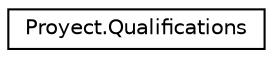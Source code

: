 digraph "Graphical Class Hierarchy"
{
 // INTERACTIVE_SVG=YES
 // LATEX_PDF_SIZE
  edge [fontname="Helvetica",fontsize="10",labelfontname="Helvetica",labelfontsize="10"];
  node [fontname="Helvetica",fontsize="10",shape=record];
  rankdir="LR";
  Node0 [label="Proyect.Qualifications",height=0.2,width=0.4,color="black", fillcolor="white", style="filled",URL="$classProyect_1_1Qualifications.html",tooltip="Clase que representa las habilitaciones de una oferta o emprendedor."];
}
